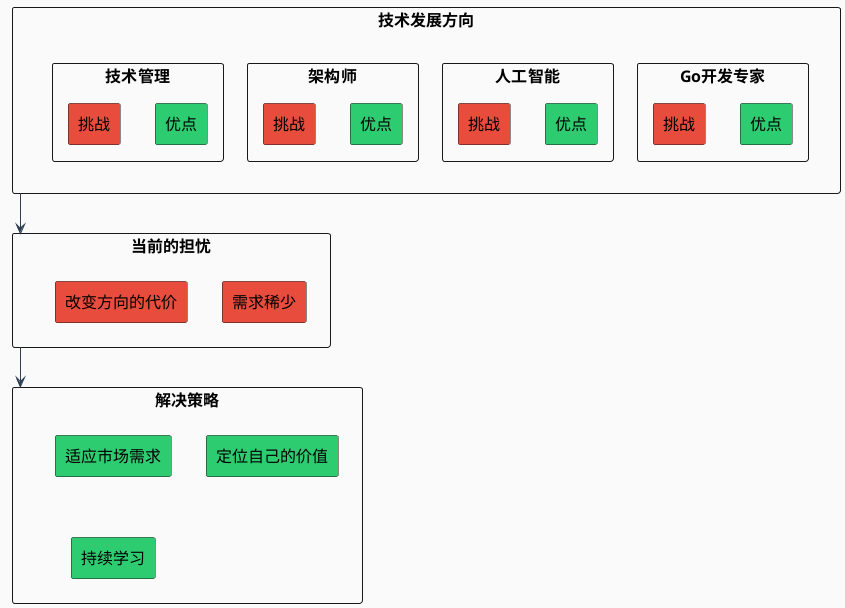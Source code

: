 @startuml
skinparam defaultFontColor #000000
skinparam defaultFontSize 16
skinparam BackgroundColor #FAFAFA
skinparam ArrowColor #2C3E50

rectangle "技术发展方向" as tech_directions {
    rectangle "Go开发专家" as go_expert {
        rectangle "优点" as go_advantages #2ECC71
        rectangle "挑战" as go_challenges #E74C3C
    }
    rectangle "人工智能" as ai {
        rectangle "优点" as ai_advantages #2ECC71
        rectangle "挑战" as ai_challenges #E74C3C
    }
    rectangle "架构师" as architect {
        rectangle "优点" as architect_advantages #2ECC71
        rectangle "挑战" as architect_challenges #E74C3C
    }
    rectangle "技术管理" as tech_management {
        rectangle "优点" as management_advantages #2ECC71
        rectangle "挑战" as management_challenges #E74C3C
    }
}

rectangle "当前的担忧" as current_concerns {
    rectangle "需求稀少" as lack_of_demand #E74C3C
    rectangle "改变方向的代价" as cost_of_change #E74C3C
}

rectangle "解决策略" as solutions {
    rectangle "适应市场需求" as market_adaptation #2ECC71
    rectangle "定位自己的价值" as positioning #2ECC71
    rectangle "持续学习" as continuous_learning #2ECC71
}

tech_directions -down-> current_concerns
current_concerns -down-> solutions
@enduml
